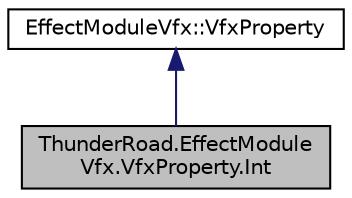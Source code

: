 digraph "ThunderRoad.EffectModuleVfx.VfxProperty.Int"
{
 // LATEX_PDF_SIZE
  edge [fontname="Helvetica",fontsize="10",labelfontname="Helvetica",labelfontsize="10"];
  node [fontname="Helvetica",fontsize="10",shape=record];
  Node1 [label="ThunderRoad.EffectModule\lVfx.VfxProperty.Int",height=0.2,width=0.4,color="black", fillcolor="grey75", style="filled", fontcolor="black",tooltip="Class Int. Implements the ThunderRoad.EffectModuleVfx.VfxProperty"];
  Node2 -> Node1 [dir="back",color="midnightblue",fontsize="10",style="solid",fontname="Helvetica"];
  Node2 [label="EffectModuleVfx::VfxProperty",height=0.2,width=0.4,color="black", fillcolor="white", style="filled",URL="$class_thunder_road_1_1_effect_module_vfx_1_1_vfx_property.html",tooltip="Class VfxProperty."];
}
